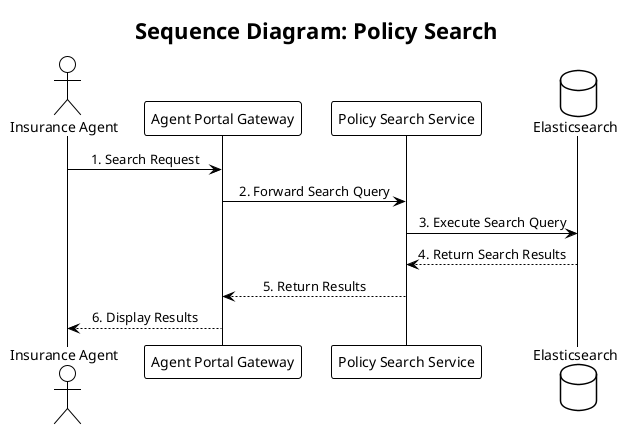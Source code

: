 @startuml
!theme plain
skinparam linetype ortho
skinparam sequenceMessageAlign center

title Sequence Diagram: Policy Search

actor "Insurance Agent" as agent
participant "Agent Portal Gateway" as gateway
participant "Policy Search Service" as search_service
database "Elasticsearch" as elastic

agent -> gateway: 1. Search Request
gateway -> search_service: 2. Forward Search Query
search_service -> elastic: 3. Execute Search Query
elastic --> search_service: 4. Return Search Results
search_service --> gateway: 5. Return Results
gateway --> agent: 6. Display Results

@enduml